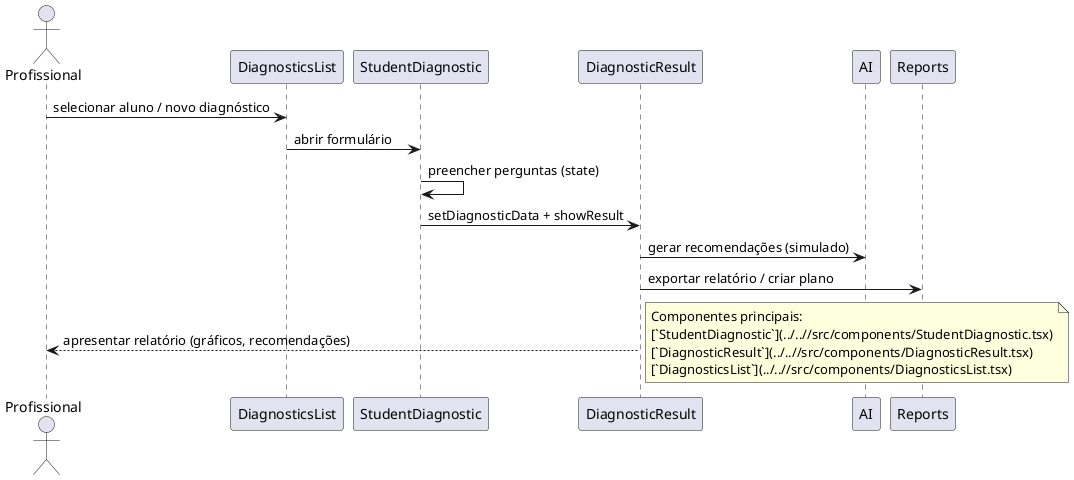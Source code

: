 @startuml
actor Prof as "Profissional"
Prof -> DiagnosticsList : selecionar aluno / novo diagnóstico
DiagnosticsList -> StudentDiagnostic : abrir formulário
StudentDiagnostic -> StudentDiagnostic : preencher perguntas (state)
StudentDiagnostic -> DiagnosticResult : setDiagnosticData + showResult
DiagnosticResult -> AI : gerar recomendações (simulado)
DiagnosticResult -> Reports : exportar relatório / criar plano
DiagnosticResult --> Prof : apresentar relatório (gráficos, recomendações)
note right: Componentes principais:\n[`StudentDiagnostic`](../..//src/components/StudentDiagnostic.tsx)\n[`DiagnosticResult`](../..//src/components/DiagnosticResult.tsx)\n[`DiagnosticsList`](../..//src/components/DiagnosticsList.tsx)
@enduml
